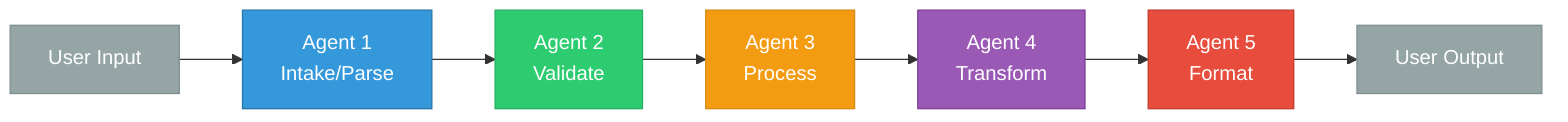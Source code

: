 graph LR
    User[User Input] --> Stage1[Agent 1<br/>Intake/Parse]
    Stage1 --> Stage2[Agent 2<br/>Validate]
    Stage2 --> Stage3[Agent 3<br/>Process]
    Stage3 --> Stage4[Agent 4<br/>Transform]
    Stage4 --> Stage5[Agent 5<br/>Format]
    Stage5 --> User2[User Output]

    style Stage1 fill:#3498db,stroke:#2874a6,color:#fff
    style Stage2 fill:#2ecc71,stroke:#27ae60,color:#fff
    style Stage3 fill:#f39c12,stroke:#d68910,color:#fff
    style Stage4 fill:#9b59b6,stroke:#7d3c98,color:#fff
    style Stage5 fill:#e74c3c,stroke:#c0392b,color:#fff
    style User fill:#95a5a6,stroke:#7f8c8d,color:#fff
    style User2 fill:#95a5a6,stroke:#7f8c8d,color:#fff